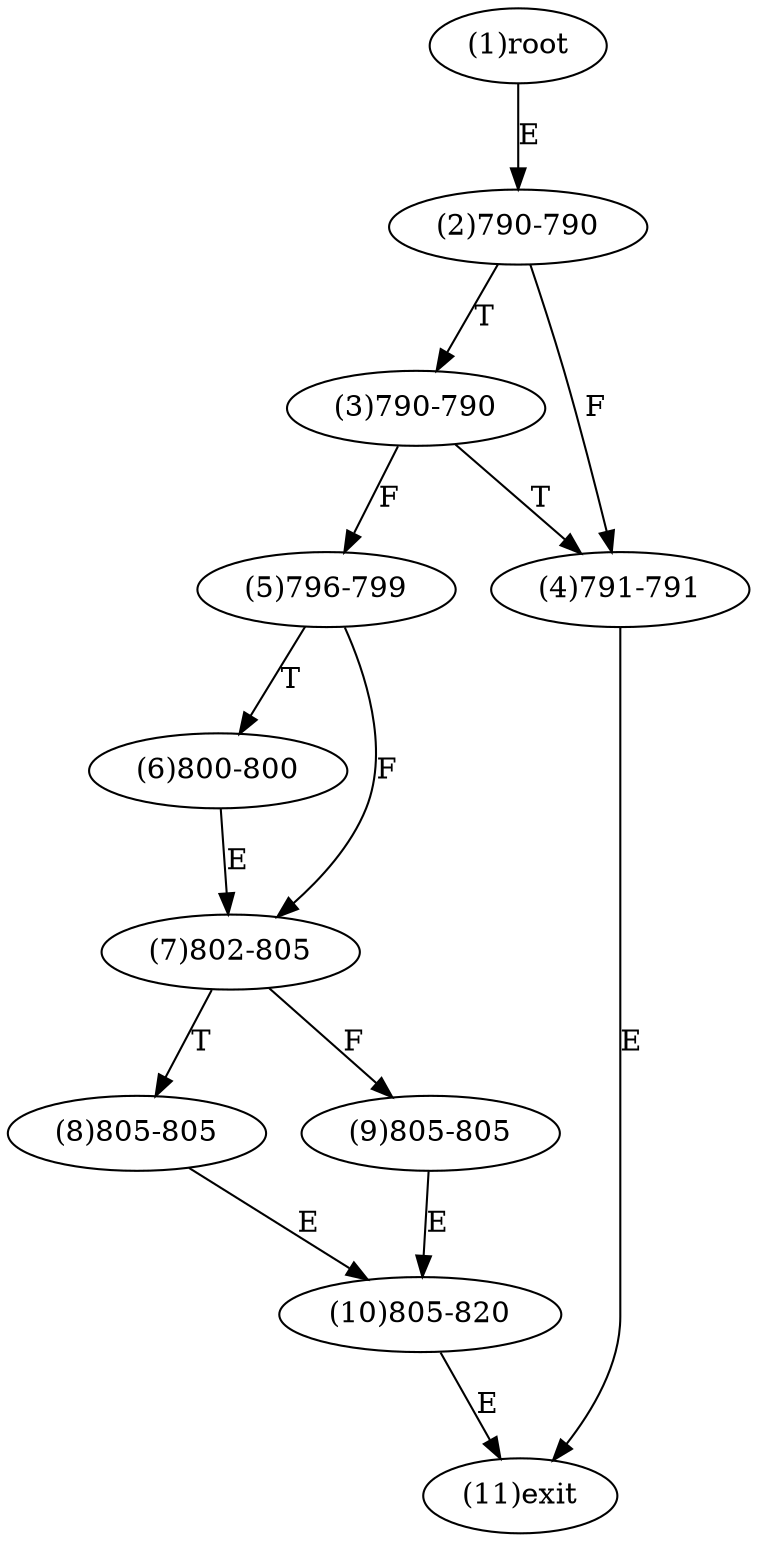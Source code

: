 digraph "" { 
1[ label="(1)root"];
2[ label="(2)790-790"];
3[ label="(3)790-790"];
4[ label="(4)791-791"];
5[ label="(5)796-799"];
6[ label="(6)800-800"];
7[ label="(7)802-805"];
8[ label="(8)805-805"];
9[ label="(9)805-805"];
10[ label="(10)805-820"];
11[ label="(11)exit"];
1->2[ label="E"];
2->4[ label="F"];
2->3[ label="T"];
3->5[ label="F"];
3->4[ label="T"];
4->11[ label="E"];
5->7[ label="F"];
5->6[ label="T"];
6->7[ label="E"];
7->9[ label="F"];
7->8[ label="T"];
8->10[ label="E"];
9->10[ label="E"];
10->11[ label="E"];
}